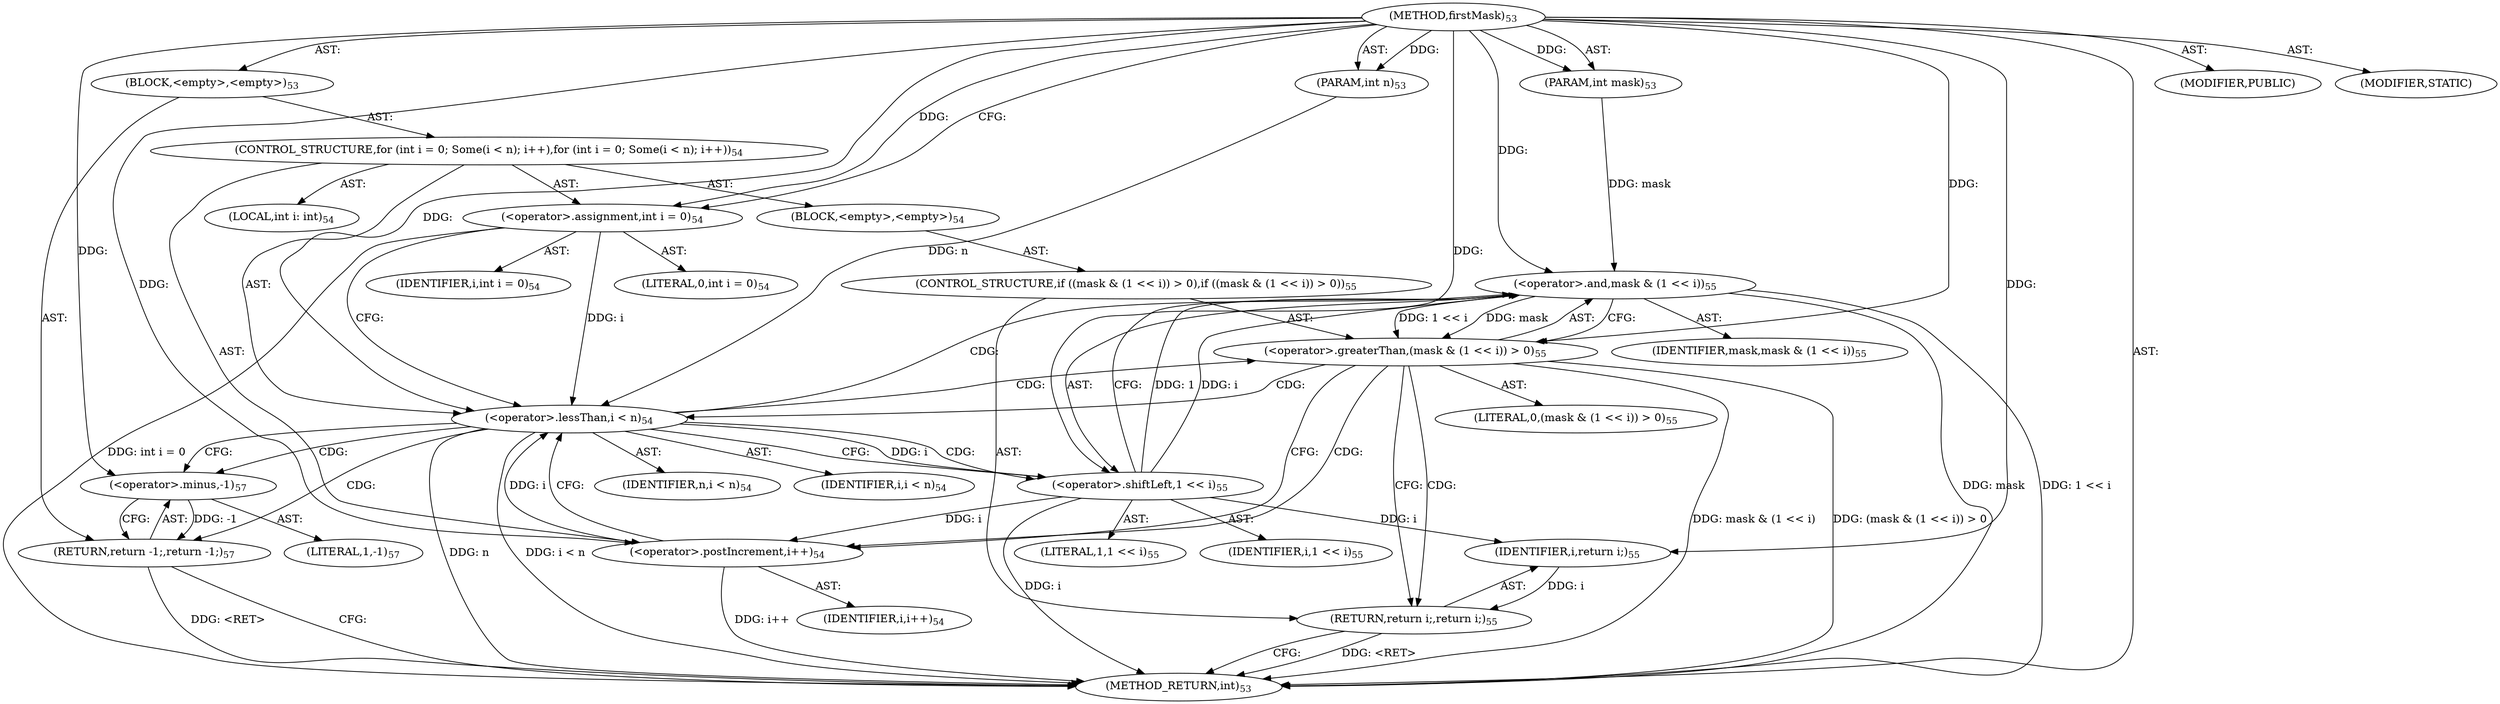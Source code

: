 digraph "firstMask" {  
"267" [label = <(METHOD,firstMask)<SUB>53</SUB>> ]
"268" [label = <(PARAM,int mask)<SUB>53</SUB>> ]
"269" [label = <(PARAM,int n)<SUB>53</SUB>> ]
"270" [label = <(BLOCK,&lt;empty&gt;,&lt;empty&gt;)<SUB>53</SUB>> ]
"271" [label = <(CONTROL_STRUCTURE,for (int i = 0; Some(i &lt; n); i++),for (int i = 0; Some(i &lt; n); i++))<SUB>54</SUB>> ]
"272" [label = <(LOCAL,int i: int)<SUB>54</SUB>> ]
"273" [label = <(&lt;operator&gt;.assignment,int i = 0)<SUB>54</SUB>> ]
"274" [label = <(IDENTIFIER,i,int i = 0)<SUB>54</SUB>> ]
"275" [label = <(LITERAL,0,int i = 0)<SUB>54</SUB>> ]
"276" [label = <(&lt;operator&gt;.lessThan,i &lt; n)<SUB>54</SUB>> ]
"277" [label = <(IDENTIFIER,i,i &lt; n)<SUB>54</SUB>> ]
"278" [label = <(IDENTIFIER,n,i &lt; n)<SUB>54</SUB>> ]
"279" [label = <(&lt;operator&gt;.postIncrement,i++)<SUB>54</SUB>> ]
"280" [label = <(IDENTIFIER,i,i++)<SUB>54</SUB>> ]
"281" [label = <(BLOCK,&lt;empty&gt;,&lt;empty&gt;)<SUB>54</SUB>> ]
"282" [label = <(CONTROL_STRUCTURE,if ((mask &amp; (1 &lt;&lt; i)) &gt; 0),if ((mask &amp; (1 &lt;&lt; i)) &gt; 0))<SUB>55</SUB>> ]
"283" [label = <(&lt;operator&gt;.greaterThan,(mask &amp; (1 &lt;&lt; i)) &gt; 0)<SUB>55</SUB>> ]
"284" [label = <(&lt;operator&gt;.and,mask &amp; (1 &lt;&lt; i))<SUB>55</SUB>> ]
"285" [label = <(IDENTIFIER,mask,mask &amp; (1 &lt;&lt; i))<SUB>55</SUB>> ]
"286" [label = <(&lt;operator&gt;.shiftLeft,1 &lt;&lt; i)<SUB>55</SUB>> ]
"287" [label = <(LITERAL,1,1 &lt;&lt; i)<SUB>55</SUB>> ]
"288" [label = <(IDENTIFIER,i,1 &lt;&lt; i)<SUB>55</SUB>> ]
"289" [label = <(LITERAL,0,(mask &amp; (1 &lt;&lt; i)) &gt; 0)<SUB>55</SUB>> ]
"290" [label = <(RETURN,return i;,return i;)<SUB>55</SUB>> ]
"291" [label = <(IDENTIFIER,i,return i;)<SUB>55</SUB>> ]
"292" [label = <(RETURN,return -1;,return -1;)<SUB>57</SUB>> ]
"293" [label = <(&lt;operator&gt;.minus,-1)<SUB>57</SUB>> ]
"294" [label = <(LITERAL,1,-1)<SUB>57</SUB>> ]
"295" [label = <(MODIFIER,PUBLIC)> ]
"296" [label = <(MODIFIER,STATIC)> ]
"297" [label = <(METHOD_RETURN,int)<SUB>53</SUB>> ]
  "267" -> "268"  [ label = "AST: "] 
  "267" -> "269"  [ label = "AST: "] 
  "267" -> "270"  [ label = "AST: "] 
  "267" -> "295"  [ label = "AST: "] 
  "267" -> "296"  [ label = "AST: "] 
  "267" -> "297"  [ label = "AST: "] 
  "270" -> "271"  [ label = "AST: "] 
  "270" -> "292"  [ label = "AST: "] 
  "271" -> "272"  [ label = "AST: "] 
  "271" -> "273"  [ label = "AST: "] 
  "271" -> "276"  [ label = "AST: "] 
  "271" -> "279"  [ label = "AST: "] 
  "271" -> "281"  [ label = "AST: "] 
  "273" -> "274"  [ label = "AST: "] 
  "273" -> "275"  [ label = "AST: "] 
  "276" -> "277"  [ label = "AST: "] 
  "276" -> "278"  [ label = "AST: "] 
  "279" -> "280"  [ label = "AST: "] 
  "281" -> "282"  [ label = "AST: "] 
  "282" -> "283"  [ label = "AST: "] 
  "282" -> "290"  [ label = "AST: "] 
  "283" -> "284"  [ label = "AST: "] 
  "283" -> "289"  [ label = "AST: "] 
  "284" -> "285"  [ label = "AST: "] 
  "284" -> "286"  [ label = "AST: "] 
  "286" -> "287"  [ label = "AST: "] 
  "286" -> "288"  [ label = "AST: "] 
  "290" -> "291"  [ label = "AST: "] 
  "292" -> "293"  [ label = "AST: "] 
  "293" -> "294"  [ label = "AST: "] 
  "292" -> "297"  [ label = "CFG: "] 
  "273" -> "276"  [ label = "CFG: "] 
  "276" -> "286"  [ label = "CFG: "] 
  "276" -> "293"  [ label = "CFG: "] 
  "279" -> "276"  [ label = "CFG: "] 
  "293" -> "292"  [ label = "CFG: "] 
  "283" -> "290"  [ label = "CFG: "] 
  "283" -> "279"  [ label = "CFG: "] 
  "290" -> "297"  [ label = "CFG: "] 
  "284" -> "283"  [ label = "CFG: "] 
  "286" -> "284"  [ label = "CFG: "] 
  "267" -> "273"  [ label = "CFG: "] 
  "292" -> "297"  [ label = "DDG: &lt;RET&gt;"] 
  "290" -> "297"  [ label = "DDG: &lt;RET&gt;"] 
  "273" -> "297"  [ label = "DDG: int i = 0"] 
  "276" -> "297"  [ label = "DDG: n"] 
  "276" -> "297"  [ label = "DDG: i &lt; n"] 
  "284" -> "297"  [ label = "DDG: mask"] 
  "286" -> "297"  [ label = "DDG: i"] 
  "284" -> "297"  [ label = "DDG: 1 &lt;&lt; i"] 
  "283" -> "297"  [ label = "DDG: mask &amp; (1 &lt;&lt; i)"] 
  "283" -> "297"  [ label = "DDG: (mask &amp; (1 &lt;&lt; i)) &gt; 0"] 
  "279" -> "297"  [ label = "DDG: i++"] 
  "267" -> "268"  [ label = "DDG: "] 
  "267" -> "269"  [ label = "DDG: "] 
  "293" -> "292"  [ label = "DDG: -1"] 
  "267" -> "273"  [ label = "DDG: "] 
  "273" -> "276"  [ label = "DDG: i"] 
  "279" -> "276"  [ label = "DDG: i"] 
  "267" -> "276"  [ label = "DDG: "] 
  "269" -> "276"  [ label = "DDG: n"] 
  "286" -> "279"  [ label = "DDG: i"] 
  "267" -> "279"  [ label = "DDG: "] 
  "267" -> "293"  [ label = "DDG: "] 
  "291" -> "290"  [ label = "DDG: i"] 
  "284" -> "283"  [ label = "DDG: mask"] 
  "284" -> "283"  [ label = "DDG: 1 &lt;&lt; i"] 
  "267" -> "283"  [ label = "DDG: "] 
  "286" -> "291"  [ label = "DDG: i"] 
  "267" -> "291"  [ label = "DDG: "] 
  "268" -> "284"  [ label = "DDG: mask"] 
  "267" -> "284"  [ label = "DDG: "] 
  "286" -> "284"  [ label = "DDG: 1"] 
  "286" -> "284"  [ label = "DDG: i"] 
  "267" -> "286"  [ label = "DDG: "] 
  "276" -> "286"  [ label = "DDG: i"] 
  "276" -> "293"  [ label = "CDG: "] 
  "276" -> "286"  [ label = "CDG: "] 
  "276" -> "284"  [ label = "CDG: "] 
  "276" -> "292"  [ label = "CDG: "] 
  "276" -> "283"  [ label = "CDG: "] 
  "283" -> "276"  [ label = "CDG: "] 
  "283" -> "290"  [ label = "CDG: "] 
  "283" -> "279"  [ label = "CDG: "] 
}
